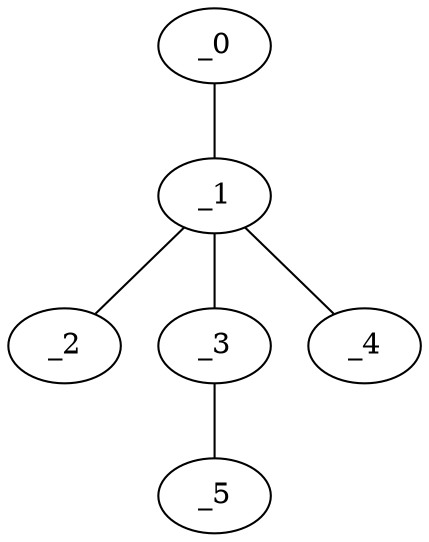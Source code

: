 graph YP1_0062 {
	_0	 [x="0.59746",
		y="2.9151"];
	_1	 [x="1.51",
		y="2.01"];
	_0 -- _1;
	_2	 [x="1.36491",
		y="0.535494"];
	_1 -- _2;
	_3	 [x="2.52",
		y="3.01"];
	_1 -- _3;
	_4	 [x="0.721461",
		y="1.65898"];
	_1 -- _4;
	_5	 [x="1.94018",
		y="1.36573"];
	_3 -- _5;
}
